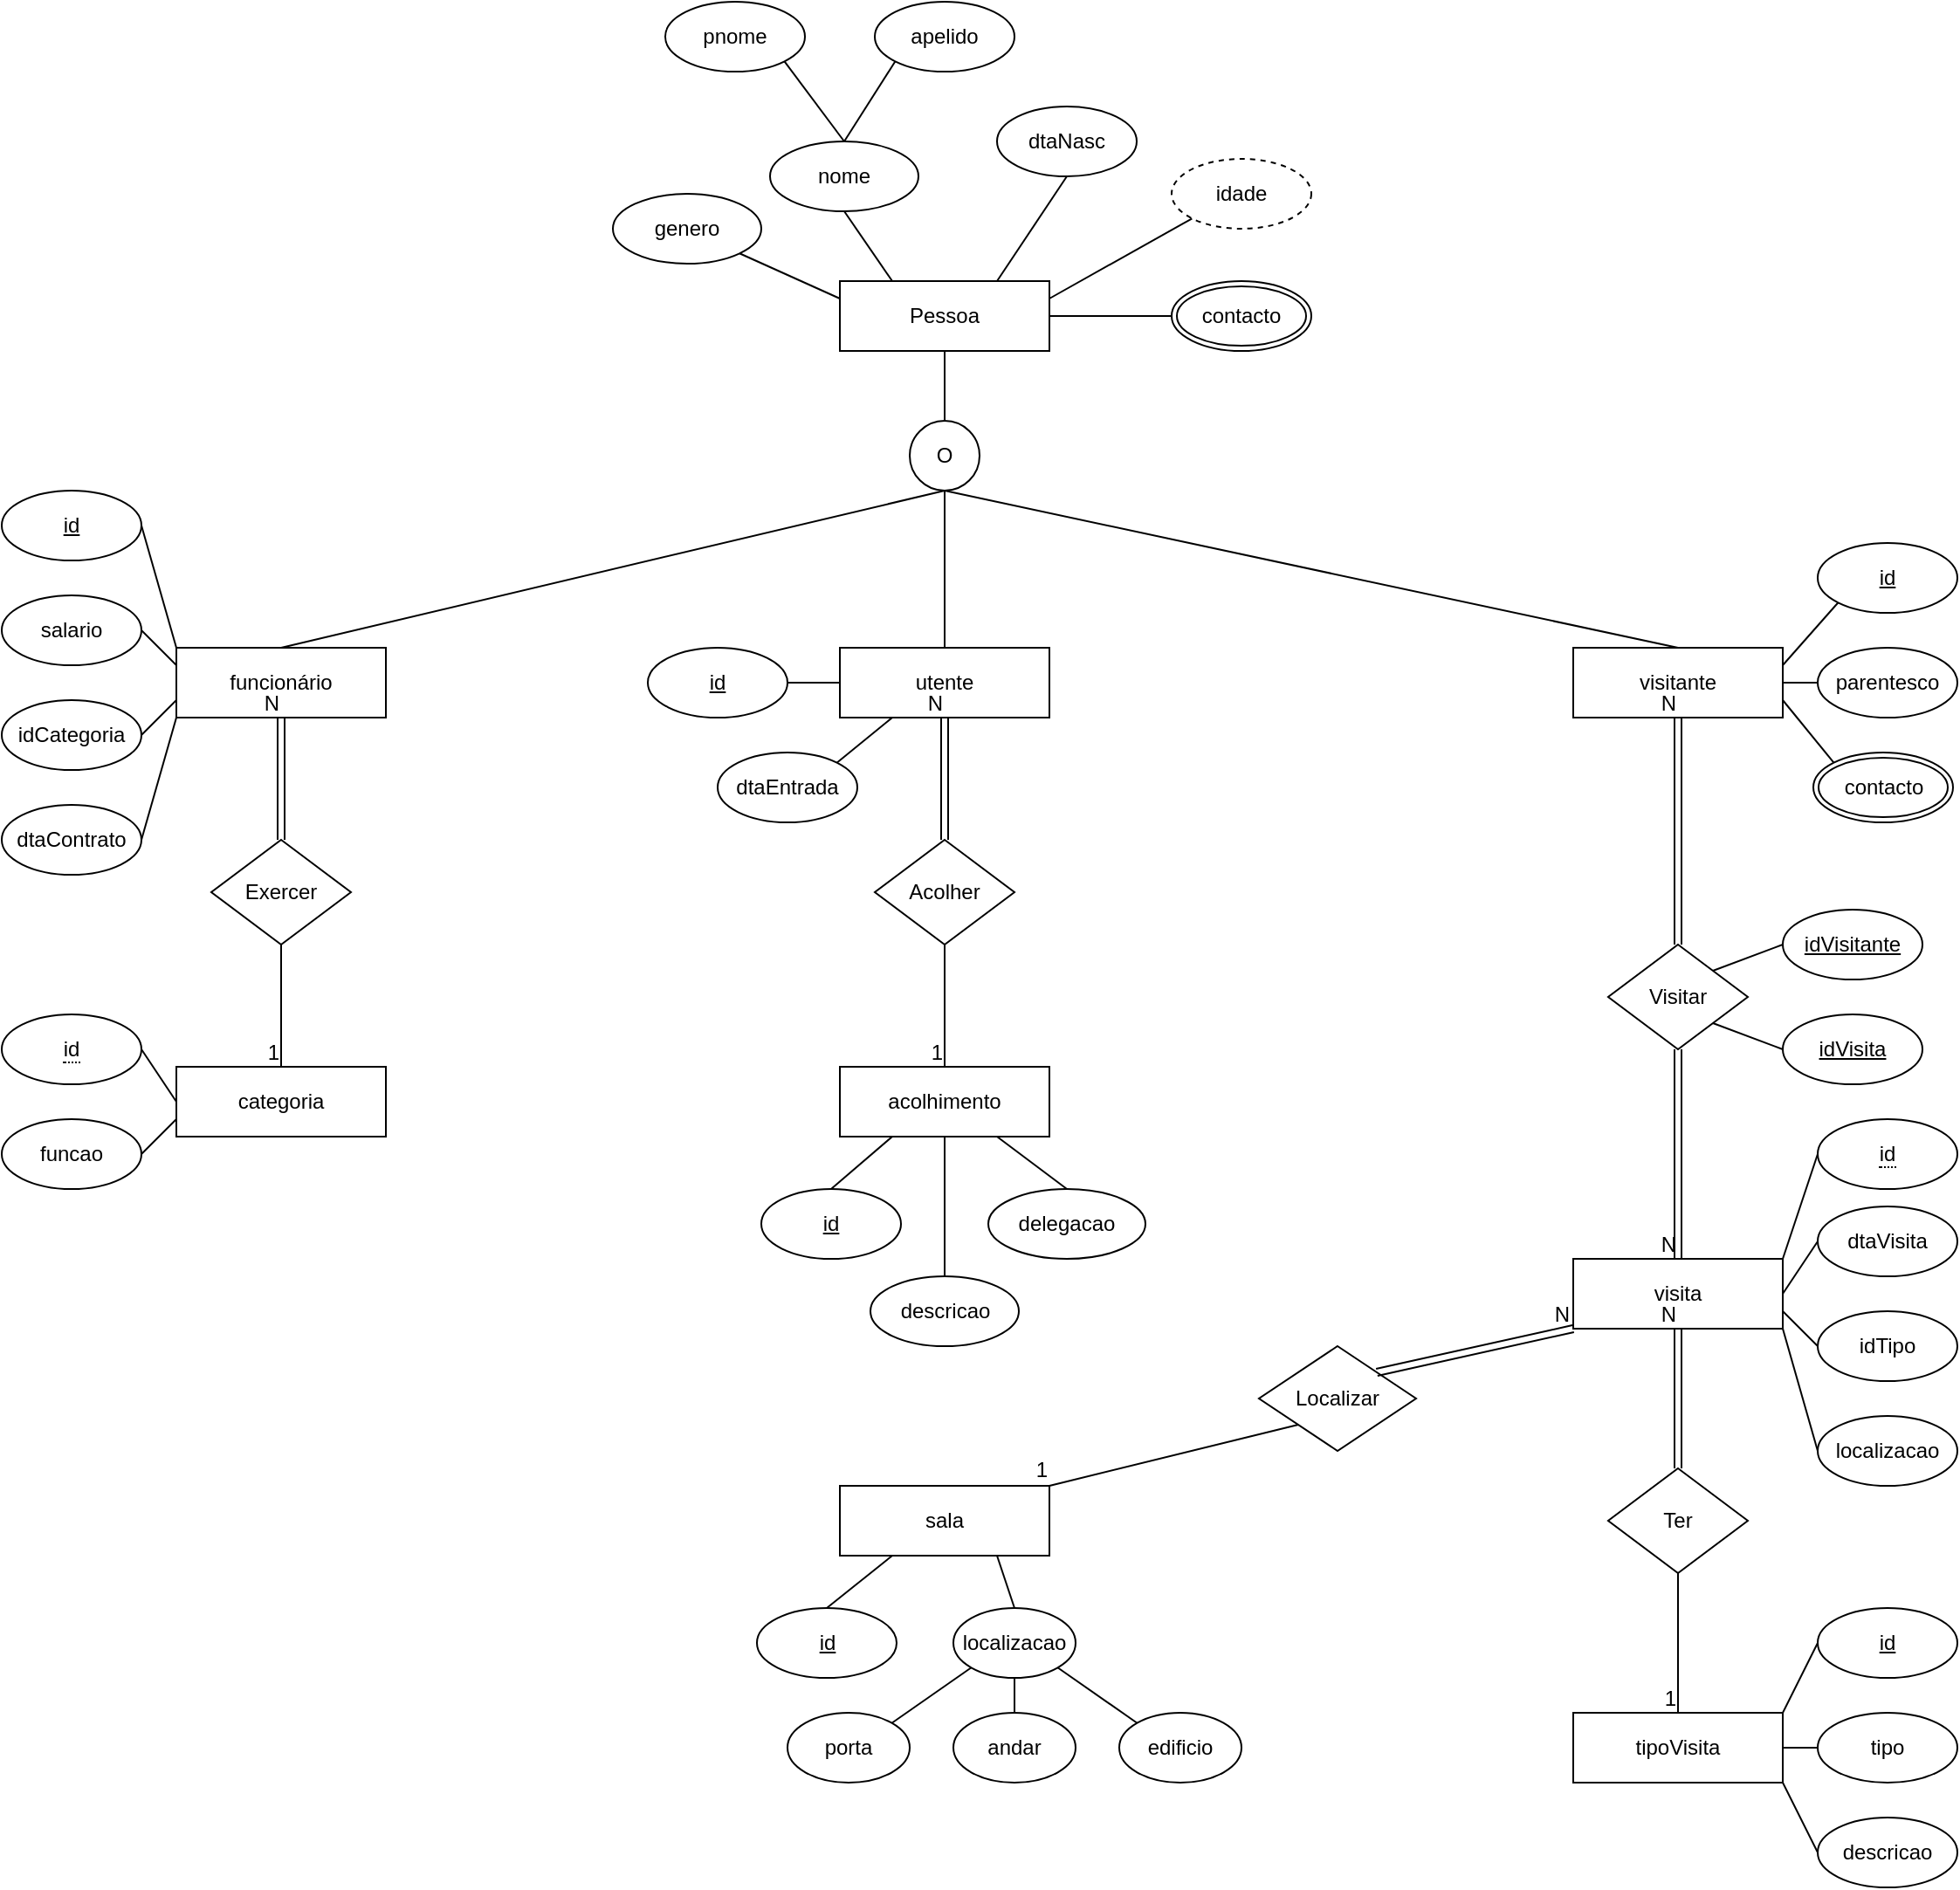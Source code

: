 <mxfile version="21.2.2" type="device">
  <diagram name="Page-1" id="IDW1zoYCDcWy_ZSY_7Tn">
    <mxGraphModel dx="1436" dy="789" grid="1" gridSize="10" guides="1" tooltips="1" connect="1" arrows="1" fold="1" page="1" pageScale="1" pageWidth="850" pageHeight="1100" math="0" shadow="0">
      <root>
        <mxCell id="0" />
        <mxCell id="1" parent="0" />
        <mxCell id="7HSeE0GF_UTyPeysVvRk-8" style="edgeStyle=none;rounded=0;orthogonalLoop=1;jettySize=auto;html=1;exitX=0.25;exitY=0;exitDx=0;exitDy=0;entryX=0.5;entryY=1;entryDx=0;entryDy=0;endArrow=none;endFill=0;" parent="1" source="7HSeE0GF_UTyPeysVvRk-1" target="7HSeE0GF_UTyPeysVvRk-5" edge="1">
          <mxGeometry relative="1" as="geometry" />
        </mxCell>
        <mxCell id="7HSeE0GF_UTyPeysVvRk-9" style="edgeStyle=none;rounded=0;orthogonalLoop=1;jettySize=auto;html=1;exitX=0.75;exitY=0;exitDx=0;exitDy=0;entryX=0.5;entryY=1;entryDx=0;entryDy=0;endArrow=none;endFill=0;" parent="1" source="7HSeE0GF_UTyPeysVvRk-1" target="7HSeE0GF_UTyPeysVvRk-2" edge="1">
          <mxGeometry relative="1" as="geometry" />
        </mxCell>
        <mxCell id="7HSeE0GF_UTyPeysVvRk-11" style="edgeStyle=none;rounded=0;orthogonalLoop=1;jettySize=auto;html=1;exitX=0.5;exitY=1;exitDx=0;exitDy=0;entryX=0.5;entryY=0;entryDx=0;entryDy=0;endArrow=none;endFill=0;" parent="1" source="7HSeE0GF_UTyPeysVvRk-1" target="7HSeE0GF_UTyPeysVvRk-12" edge="1">
          <mxGeometry relative="1" as="geometry">
            <mxPoint x="579.739" y="310.0" as="targetPoint" />
          </mxGeometry>
        </mxCell>
        <mxCell id="7HSeE0GF_UTyPeysVvRk-17" style="edgeStyle=none;rounded=0;orthogonalLoop=1;jettySize=auto;html=1;exitX=1;exitY=0.25;exitDx=0;exitDy=0;entryX=0;entryY=1;entryDx=0;entryDy=0;endArrow=none;endFill=0;" parent="1" source="7HSeE0GF_UTyPeysVvRk-1" target="7HSeE0GF_UTyPeysVvRk-16" edge="1">
          <mxGeometry relative="1" as="geometry" />
        </mxCell>
        <mxCell id="7HSeE0GF_UTyPeysVvRk-32" style="edgeStyle=none;rounded=0;orthogonalLoop=1;jettySize=auto;html=1;exitX=0;exitY=0.25;exitDx=0;exitDy=0;entryX=1;entryY=1;entryDx=0;entryDy=0;endArrow=none;endFill=0;" parent="1" source="7HSeE0GF_UTyPeysVvRk-1" target="7HSeE0GF_UTyPeysVvRk-31" edge="1">
          <mxGeometry relative="1" as="geometry" />
        </mxCell>
        <mxCell id="68fPnLn5W4xRoi9gCENi-2" style="rounded=0;orthogonalLoop=1;jettySize=auto;html=1;exitX=1;exitY=0.5;exitDx=0;exitDy=0;endArrow=none;endFill=0;" parent="1" source="7HSeE0GF_UTyPeysVvRk-1" target="68fPnLn5W4xRoi9gCENi-1" edge="1">
          <mxGeometry relative="1" as="geometry" />
        </mxCell>
        <mxCell id="7HSeE0GF_UTyPeysVvRk-1" value="Pessoa" style="whiteSpace=wrap;html=1;align=center;" parent="1" vertex="1">
          <mxGeometry x="520" y="190" width="120" height="40" as="geometry" />
        </mxCell>
        <mxCell id="7HSeE0GF_UTyPeysVvRk-2" value="dtaNasc" style="ellipse;whiteSpace=wrap;html=1;align=center;" parent="1" vertex="1">
          <mxGeometry x="610" y="90" width="80" height="40" as="geometry" />
        </mxCell>
        <mxCell id="7HSeE0GF_UTyPeysVvRk-3" value="apelido" style="ellipse;whiteSpace=wrap;html=1;align=center;" parent="1" vertex="1">
          <mxGeometry x="540" y="30" width="80" height="40" as="geometry" />
        </mxCell>
        <mxCell id="7HSeE0GF_UTyPeysVvRk-4" value="pnome" style="ellipse;whiteSpace=wrap;html=1;align=center;" parent="1" vertex="1">
          <mxGeometry x="420" y="30" width="80" height="40" as="geometry" />
        </mxCell>
        <mxCell id="7HSeE0GF_UTyPeysVvRk-6" style="edgeStyle=none;rounded=0;orthogonalLoop=1;jettySize=auto;html=1;exitX=0.5;exitY=0;exitDx=0;exitDy=0;entryX=1;entryY=1;entryDx=0;entryDy=0;endArrow=none;endFill=0;" parent="1" source="7HSeE0GF_UTyPeysVvRk-5" target="7HSeE0GF_UTyPeysVvRk-4" edge="1">
          <mxGeometry relative="1" as="geometry" />
        </mxCell>
        <mxCell id="7HSeE0GF_UTyPeysVvRk-7" style="edgeStyle=none;rounded=0;orthogonalLoop=1;jettySize=auto;html=1;exitX=0.5;exitY=0;exitDx=0;exitDy=0;entryX=0;entryY=1;entryDx=0;entryDy=0;endArrow=none;endFill=0;" parent="1" source="7HSeE0GF_UTyPeysVvRk-5" target="7HSeE0GF_UTyPeysVvRk-3" edge="1">
          <mxGeometry relative="1" as="geometry">
            <mxPoint x="523" y="70" as="targetPoint" />
          </mxGeometry>
        </mxCell>
        <mxCell id="7HSeE0GF_UTyPeysVvRk-5" value="nome" style="ellipse;whiteSpace=wrap;html=1;align=center;" parent="1" vertex="1">
          <mxGeometry x="480" y="110" width="85" height="40" as="geometry" />
        </mxCell>
        <mxCell id="7HSeE0GF_UTyPeysVvRk-13" style="edgeStyle=none;rounded=0;orthogonalLoop=1;jettySize=auto;html=1;exitX=0.5;exitY=1;exitDx=0;exitDy=0;entryX=0.5;entryY=0;entryDx=0;entryDy=0;endArrow=none;endFill=0;" parent="1" source="7HSeE0GF_UTyPeysVvRk-12" target="7HSeE0GF_UTyPeysVvRk-18" edge="1">
          <mxGeometry relative="1" as="geometry">
            <mxPoint x="200" y="400.0" as="targetPoint" />
          </mxGeometry>
        </mxCell>
        <mxCell id="7HSeE0GF_UTyPeysVvRk-14" style="edgeStyle=none;rounded=0;orthogonalLoop=1;jettySize=auto;html=1;exitX=0.5;exitY=1;exitDx=0;exitDy=0;entryX=0.5;entryY=0;entryDx=0;entryDy=0;endArrow=none;endFill=0;" parent="1" source="7HSeE0GF_UTyPeysVvRk-12" target="7HSeE0GF_UTyPeysVvRk-20" edge="1">
          <mxGeometry relative="1" as="geometry">
            <mxPoint x="579.739" y="390.0" as="targetPoint" />
          </mxGeometry>
        </mxCell>
        <mxCell id="7HSeE0GF_UTyPeysVvRk-15" style="edgeStyle=none;rounded=0;orthogonalLoop=1;jettySize=auto;html=1;exitX=0.5;exitY=1;exitDx=0;exitDy=0;entryX=0.5;entryY=0;entryDx=0;entryDy=0;endArrow=none;endFill=0;" parent="1" source="7HSeE0GF_UTyPeysVvRk-12" target="7HSeE0GF_UTyPeysVvRk-19" edge="1">
          <mxGeometry relative="1" as="geometry">
            <mxPoint x="640" y="400" as="targetPoint" />
          </mxGeometry>
        </mxCell>
        <mxCell id="7HSeE0GF_UTyPeysVvRk-12" value="O" style="ellipse;whiteSpace=wrap;html=1;aspect=fixed;" parent="1" vertex="1">
          <mxGeometry x="560" y="270" width="40" height="40" as="geometry" />
        </mxCell>
        <mxCell id="7HSeE0GF_UTyPeysVvRk-16" value="idade" style="ellipse;whiteSpace=wrap;html=1;align=center;dashed=1;" parent="1" vertex="1">
          <mxGeometry x="710" y="120" width="80" height="40" as="geometry" />
        </mxCell>
        <mxCell id="7HSeE0GF_UTyPeysVvRk-28" style="edgeStyle=none;rounded=0;orthogonalLoop=1;jettySize=auto;html=1;exitX=0;exitY=0;exitDx=0;exitDy=0;entryX=1;entryY=0.5;entryDx=0;entryDy=0;endArrow=none;endFill=0;" parent="1" source="7HSeE0GF_UTyPeysVvRk-18" target="7HSeE0GF_UTyPeysVvRk-27" edge="1">
          <mxGeometry relative="1" as="geometry" />
        </mxCell>
        <mxCell id="7HSeE0GF_UTyPeysVvRk-29" style="edgeStyle=none;rounded=0;orthogonalLoop=1;jettySize=auto;html=1;exitX=0;exitY=0.75;exitDx=0;exitDy=0;entryX=1;entryY=0.5;entryDx=0;entryDy=0;endArrow=none;endFill=0;" parent="1" source="7HSeE0GF_UTyPeysVvRk-18" target="7HSeE0GF_UTyPeysVvRk-25" edge="1">
          <mxGeometry relative="1" as="geometry" />
        </mxCell>
        <mxCell id="7HSeE0GF_UTyPeysVvRk-30" style="edgeStyle=none;rounded=0;orthogonalLoop=1;jettySize=auto;html=1;exitX=0;exitY=0.25;exitDx=0;exitDy=0;entryX=1;entryY=0.5;entryDx=0;entryDy=0;endArrow=none;endFill=0;" parent="1" source="7HSeE0GF_UTyPeysVvRk-18" target="7HSeE0GF_UTyPeysVvRk-26" edge="1">
          <mxGeometry relative="1" as="geometry" />
        </mxCell>
        <mxCell id="7HSeE0GF_UTyPeysVvRk-33" style="edgeStyle=none;rounded=0;orthogonalLoop=1;jettySize=auto;html=1;exitX=0;exitY=1;exitDx=0;exitDy=0;endArrow=none;endFill=0;entryX=1;entryY=0.5;entryDx=0;entryDy=0;" parent="1" source="7HSeE0GF_UTyPeysVvRk-18" target="7HSeE0GF_UTyPeysVvRk-24" edge="1">
          <mxGeometry relative="1" as="geometry" />
        </mxCell>
        <mxCell id="7HSeE0GF_UTyPeysVvRk-18" value="funcionário" style="whiteSpace=wrap;html=1;align=center;" parent="1" vertex="1">
          <mxGeometry x="140" y="400" width="120" height="40" as="geometry" />
        </mxCell>
        <mxCell id="7HSeE0GF_UTyPeysVvRk-45" value="" style="edgeStyle=none;rounded=0;orthogonalLoop=1;jettySize=auto;html=1;endArrow=none;endFill=0;" parent="1" source="7HSeE0GF_UTyPeysVvRk-19" target="7HSeE0GF_UTyPeysVvRk-38" edge="1">
          <mxGeometry relative="1" as="geometry" />
        </mxCell>
        <mxCell id="7HSeE0GF_UTyPeysVvRk-46" style="edgeStyle=none;rounded=0;orthogonalLoop=1;jettySize=auto;html=1;exitX=1;exitY=0.25;exitDx=0;exitDy=0;entryX=0;entryY=1;entryDx=0;entryDy=0;endArrow=none;endFill=0;" parent="1" source="7HSeE0GF_UTyPeysVvRk-19" target="7HSeE0GF_UTyPeysVvRk-42" edge="1">
          <mxGeometry relative="1" as="geometry" />
        </mxCell>
        <mxCell id="7HSeE0GF_UTyPeysVvRk-47" style="edgeStyle=none;rounded=0;orthogonalLoop=1;jettySize=auto;html=1;exitX=1;exitY=0.75;exitDx=0;exitDy=0;entryX=0;entryY=0;entryDx=0;entryDy=0;endArrow=none;endFill=0;" parent="1" source="7HSeE0GF_UTyPeysVvRk-19" target="7HSeE0GF_UTyPeysVvRk-39" edge="1">
          <mxGeometry relative="1" as="geometry" />
        </mxCell>
        <mxCell id="7HSeE0GF_UTyPeysVvRk-19" value="visitante" style="whiteSpace=wrap;html=1;align=center;" parent="1" vertex="1">
          <mxGeometry x="940" y="400" width="120" height="40" as="geometry" />
        </mxCell>
        <mxCell id="7HSeE0GF_UTyPeysVvRk-34" style="edgeStyle=none;rounded=0;orthogonalLoop=1;jettySize=auto;html=1;exitX=0.25;exitY=1;exitDx=0;exitDy=0;entryX=1;entryY=0;entryDx=0;entryDy=0;endArrow=none;endFill=0;" parent="1" source="7HSeE0GF_UTyPeysVvRk-20" target="7HSeE0GF_UTyPeysVvRk-23" edge="1">
          <mxGeometry relative="1" as="geometry" />
        </mxCell>
        <mxCell id="7HSeE0GF_UTyPeysVvRk-41" style="edgeStyle=none;rounded=0;orthogonalLoop=1;jettySize=auto;html=1;exitX=0;exitY=0.5;exitDx=0;exitDy=0;entryX=1;entryY=0.5;entryDx=0;entryDy=0;endArrow=none;endFill=0;" parent="1" source="7HSeE0GF_UTyPeysVvRk-20" target="7HSeE0GF_UTyPeysVvRk-35" edge="1">
          <mxGeometry relative="1" as="geometry" />
        </mxCell>
        <mxCell id="7HSeE0GF_UTyPeysVvRk-20" value="utente" style="whiteSpace=wrap;html=1;align=center;" parent="1" vertex="1">
          <mxGeometry x="520" y="400" width="120" height="40" as="geometry" />
        </mxCell>
        <mxCell id="7HSeE0GF_UTyPeysVvRk-23" value="dtaEntrada" style="ellipse;whiteSpace=wrap;html=1;align=center;" parent="1" vertex="1">
          <mxGeometry x="450" y="460" width="80" height="40" as="geometry" />
        </mxCell>
        <mxCell id="7HSeE0GF_UTyPeysVvRk-24" value="dtaContrato" style="ellipse;whiteSpace=wrap;html=1;align=center;" parent="1" vertex="1">
          <mxGeometry x="40" y="490" width="80" height="40" as="geometry" />
        </mxCell>
        <mxCell id="7HSeE0GF_UTyPeysVvRk-25" value="idCategoria" style="ellipse;whiteSpace=wrap;html=1;align=center;" parent="1" vertex="1">
          <mxGeometry x="40" y="430" width="80" height="40" as="geometry" />
        </mxCell>
        <mxCell id="7HSeE0GF_UTyPeysVvRk-26" value="salario" style="ellipse;whiteSpace=wrap;html=1;align=center;" parent="1" vertex="1">
          <mxGeometry x="40" y="370" width="80" height="40" as="geometry" />
        </mxCell>
        <mxCell id="7HSeE0GF_UTyPeysVvRk-27" value="id" style="ellipse;whiteSpace=wrap;html=1;align=center;fontStyle=4;" parent="1" vertex="1">
          <mxGeometry x="40" y="310" width="80" height="40" as="geometry" />
        </mxCell>
        <mxCell id="7HSeE0GF_UTyPeysVvRk-31" value="genero" style="ellipse;whiteSpace=wrap;html=1;align=center;" parent="1" vertex="1">
          <mxGeometry x="390" y="140" width="85" height="40" as="geometry" />
        </mxCell>
        <mxCell id="7HSeE0GF_UTyPeysVvRk-35" value="id" style="ellipse;whiteSpace=wrap;html=1;align=center;fontStyle=4;" parent="1" vertex="1">
          <mxGeometry x="410" y="400" width="80" height="40" as="geometry" />
        </mxCell>
        <mxCell id="7HSeE0GF_UTyPeysVvRk-38" value="parentesco" style="ellipse;whiteSpace=wrap;html=1;align=center;" parent="1" vertex="1">
          <mxGeometry x="1080" y="400" width="80" height="40" as="geometry" />
        </mxCell>
        <mxCell id="7HSeE0GF_UTyPeysVvRk-39" value="contacto" style="ellipse;shape=doubleEllipse;margin=3;whiteSpace=wrap;html=1;align=center;" parent="1" vertex="1">
          <mxGeometry x="1077.5" y="460" width="80" height="40" as="geometry" />
        </mxCell>
        <mxCell id="7HSeE0GF_UTyPeysVvRk-42" value="id" style="ellipse;whiteSpace=wrap;html=1;align=center;fontStyle=4;" parent="1" vertex="1">
          <mxGeometry x="1080" y="340" width="80" height="40" as="geometry" />
        </mxCell>
        <mxCell id="7HSeE0GF_UTyPeysVvRk-52" style="edgeStyle=none;rounded=0;orthogonalLoop=1;jettySize=auto;html=1;exitX=0;exitY=0.5;exitDx=0;exitDy=0;entryX=1;entryY=0.5;entryDx=0;entryDy=0;endArrow=none;endFill=0;" parent="1" source="7HSeE0GF_UTyPeysVvRk-48" target="7HSeE0GF_UTyPeysVvRk-49" edge="1">
          <mxGeometry relative="1" as="geometry" />
        </mxCell>
        <mxCell id="7HSeE0GF_UTyPeysVvRk-53" style="edgeStyle=none;rounded=0;orthogonalLoop=1;jettySize=auto;html=1;exitX=0;exitY=0.75;exitDx=0;exitDy=0;entryX=1;entryY=0.5;entryDx=0;entryDy=0;endArrow=none;endFill=0;" parent="1" source="7HSeE0GF_UTyPeysVvRk-48" target="7HSeE0GF_UTyPeysVvRk-51" edge="1">
          <mxGeometry relative="1" as="geometry" />
        </mxCell>
        <mxCell id="7HSeE0GF_UTyPeysVvRk-48" value="categoria" style="whiteSpace=wrap;html=1;align=center;" parent="1" vertex="1">
          <mxGeometry x="140" y="640" width="120" height="40" as="geometry" />
        </mxCell>
        <mxCell id="7HSeE0GF_UTyPeysVvRk-49" value="&lt;span style=&quot;border-bottom: 1px dotted&quot;&gt;id&lt;/span&gt;" style="ellipse;whiteSpace=wrap;html=1;align=center;" parent="1" vertex="1">
          <mxGeometry x="40" y="610" width="80" height="40" as="geometry" />
        </mxCell>
        <mxCell id="7HSeE0GF_UTyPeysVvRk-51" value="funcao" style="ellipse;whiteSpace=wrap;html=1;align=center;" parent="1" vertex="1">
          <mxGeometry x="40" y="670" width="80" height="40" as="geometry" />
        </mxCell>
        <mxCell id="7HSeE0GF_UTyPeysVvRk-65" style="edgeStyle=none;rounded=0;orthogonalLoop=1;jettySize=auto;html=1;exitX=1;exitY=0.5;exitDx=0;exitDy=0;entryX=0;entryY=0.5;entryDx=0;entryDy=0;endArrow=none;endFill=0;" parent="1" source="7HSeE0GF_UTyPeysVvRk-56" target="7HSeE0GF_UTyPeysVvRk-58" edge="1">
          <mxGeometry relative="1" as="geometry" />
        </mxCell>
        <mxCell id="7HSeE0GF_UTyPeysVvRk-66" style="edgeStyle=none;rounded=0;orthogonalLoop=1;jettySize=auto;html=1;exitX=1;exitY=0;exitDx=0;exitDy=0;entryX=0;entryY=0.5;entryDx=0;entryDy=0;endArrow=none;endFill=0;" parent="1" source="7HSeE0GF_UTyPeysVvRk-56" target="7HSeE0GF_UTyPeysVvRk-57" edge="1">
          <mxGeometry relative="1" as="geometry">
            <mxPoint x="1089.216" y="720.002" as="targetPoint" />
          </mxGeometry>
        </mxCell>
        <mxCell id="7HSeE0GF_UTyPeysVvRk-67" style="edgeStyle=none;rounded=0;orthogonalLoop=1;jettySize=auto;html=1;exitX=1;exitY=0.75;exitDx=0;exitDy=0;endArrow=none;endFill=0;entryX=0;entryY=0.5;entryDx=0;entryDy=0;" parent="1" source="7HSeE0GF_UTyPeysVvRk-56" target="7HSeE0GF_UTyPeysVvRk-69" edge="1">
          <mxGeometry relative="1" as="geometry">
            <mxPoint x="1090" y="835.86" as="targetPoint" />
          </mxGeometry>
        </mxCell>
        <mxCell id="7HSeE0GF_UTyPeysVvRk-68" style="edgeStyle=none;rounded=0;orthogonalLoop=1;jettySize=auto;html=1;exitX=1;exitY=1;exitDx=0;exitDy=0;entryX=0;entryY=0.5;entryDx=0;entryDy=0;endArrow=none;endFill=0;" parent="1" source="7HSeE0GF_UTyPeysVvRk-56" target="7HSeE0GF_UTyPeysVvRk-64" edge="1">
          <mxGeometry relative="1" as="geometry">
            <mxPoint x="1080" y="886.448" as="targetPoint" />
          </mxGeometry>
        </mxCell>
        <mxCell id="7HSeE0GF_UTyPeysVvRk-56" value="visita" style="whiteSpace=wrap;html=1;align=center;" parent="1" vertex="1">
          <mxGeometry x="940" y="750" width="120" height="40" as="geometry" />
        </mxCell>
        <mxCell id="7HSeE0GF_UTyPeysVvRk-57" value="&lt;span style=&quot;border-bottom: 1px dotted&quot;&gt;id&lt;/span&gt;" style="ellipse;whiteSpace=wrap;html=1;align=center;" parent="1" vertex="1">
          <mxGeometry x="1080" y="670" width="80" height="40" as="geometry" />
        </mxCell>
        <mxCell id="7HSeE0GF_UTyPeysVvRk-58" value="dtaVisita" style="ellipse;whiteSpace=wrap;html=1;align=center;" parent="1" vertex="1">
          <mxGeometry x="1080" y="720" width="80" height="40" as="geometry" />
        </mxCell>
        <mxCell id="7HSeE0GF_UTyPeysVvRk-64" value="localizacao" style="ellipse;whiteSpace=wrap;html=1;align=center;" parent="1" vertex="1">
          <mxGeometry x="1080" y="840" width="80" height="40" as="geometry" />
        </mxCell>
        <mxCell id="7HSeE0GF_UTyPeysVvRk-69" value="idTipo" style="ellipse;whiteSpace=wrap;html=1;align=center;" parent="1" vertex="1">
          <mxGeometry x="1080" y="780" width="80" height="40" as="geometry" />
        </mxCell>
        <mxCell id="7HSeE0GF_UTyPeysVvRk-79" style="edgeStyle=none;rounded=0;orthogonalLoop=1;jettySize=auto;html=1;exitX=1;exitY=0;exitDx=0;exitDy=0;entryX=0;entryY=0.5;entryDx=0;entryDy=0;endArrow=none;endFill=0;" parent="1" source="7HSeE0GF_UTyPeysVvRk-70" target="7HSeE0GF_UTyPeysVvRk-73" edge="1">
          <mxGeometry relative="1" as="geometry" />
        </mxCell>
        <mxCell id="7HSeE0GF_UTyPeysVvRk-80" style="edgeStyle=none;rounded=0;orthogonalLoop=1;jettySize=auto;html=1;exitX=1;exitY=0.5;exitDx=0;exitDy=0;entryX=0;entryY=0.5;entryDx=0;entryDy=0;endArrow=none;endFill=0;" parent="1" source="7HSeE0GF_UTyPeysVvRk-70" target="7HSeE0GF_UTyPeysVvRk-74" edge="1">
          <mxGeometry relative="1" as="geometry" />
        </mxCell>
        <mxCell id="7HSeE0GF_UTyPeysVvRk-81" style="edgeStyle=none;rounded=0;orthogonalLoop=1;jettySize=auto;html=1;exitX=1;exitY=1;exitDx=0;exitDy=0;entryX=0;entryY=0.5;entryDx=0;entryDy=0;endArrow=none;endFill=0;" parent="1" source="7HSeE0GF_UTyPeysVvRk-70" target="7HSeE0GF_UTyPeysVvRk-75" edge="1">
          <mxGeometry relative="1" as="geometry" />
        </mxCell>
        <mxCell id="7HSeE0GF_UTyPeysVvRk-70" value="tipoVisita" style="whiteSpace=wrap;html=1;align=center;" parent="1" vertex="1">
          <mxGeometry x="940" y="1010" width="120" height="40" as="geometry" />
        </mxCell>
        <mxCell id="7HSeE0GF_UTyPeysVvRk-72" style="edgeStyle=none;rounded=0;orthogonalLoop=1;jettySize=auto;html=1;exitX=0.5;exitY=1;exitDx=0;exitDy=0;" parent="1" source="7HSeE0GF_UTyPeysVvRk-69" target="7HSeE0GF_UTyPeysVvRk-69" edge="1">
          <mxGeometry relative="1" as="geometry" />
        </mxCell>
        <mxCell id="7HSeE0GF_UTyPeysVvRk-73" value="id" style="ellipse;whiteSpace=wrap;html=1;align=center;fontStyle=4;" parent="1" vertex="1">
          <mxGeometry x="1080" y="950" width="80" height="40" as="geometry" />
        </mxCell>
        <mxCell id="7HSeE0GF_UTyPeysVvRk-74" value="tipo" style="ellipse;whiteSpace=wrap;html=1;align=center;" parent="1" vertex="1">
          <mxGeometry x="1080" y="1010" width="80" height="40" as="geometry" />
        </mxCell>
        <mxCell id="7HSeE0GF_UTyPeysVvRk-75" value="descricao" style="ellipse;whiteSpace=wrap;html=1;align=center;" parent="1" vertex="1">
          <mxGeometry x="1080" y="1070" width="80" height="40" as="geometry" />
        </mxCell>
        <mxCell id="7HSeE0GF_UTyPeysVvRk-86" value="porta" style="ellipse;whiteSpace=wrap;html=1;align=center;" parent="1" vertex="1">
          <mxGeometry x="490" y="1010" width="70" height="40" as="geometry" />
        </mxCell>
        <mxCell id="7HSeE0GF_UTyPeysVvRk-87" value="andar" style="ellipse;whiteSpace=wrap;html=1;align=center;" parent="1" vertex="1">
          <mxGeometry x="585" y="1010" width="70" height="40" as="geometry" />
        </mxCell>
        <mxCell id="7HSeE0GF_UTyPeysVvRk-88" value="edificio" style="ellipse;whiteSpace=wrap;html=1;align=center;" parent="1" vertex="1">
          <mxGeometry x="680" y="1010" width="70" height="40" as="geometry" />
        </mxCell>
        <mxCell id="7HSeE0GF_UTyPeysVvRk-97" style="edgeStyle=none;rounded=0;orthogonalLoop=1;jettySize=auto;html=1;exitX=0.25;exitY=1;exitDx=0;exitDy=0;entryX=0.5;entryY=0;entryDx=0;entryDy=0;endArrow=none;endFill=0;" parent="1" source="7HSeE0GF_UTyPeysVvRk-90" target="7HSeE0GF_UTyPeysVvRk-92" edge="1">
          <mxGeometry relative="1" as="geometry" />
        </mxCell>
        <mxCell id="7HSeE0GF_UTyPeysVvRk-98" style="edgeStyle=none;rounded=0;orthogonalLoop=1;jettySize=auto;html=1;exitX=0.75;exitY=1;exitDx=0;exitDy=0;entryX=0.5;entryY=0;entryDx=0;entryDy=0;endArrow=none;endFill=0;" parent="1" source="7HSeE0GF_UTyPeysVvRk-90" target="7HSeE0GF_UTyPeysVvRk-91" edge="1">
          <mxGeometry relative="1" as="geometry">
            <mxPoint x="460" y="950.0" as="sourcePoint" />
          </mxGeometry>
        </mxCell>
        <mxCell id="7HSeE0GF_UTyPeysVvRk-90" value="sala" style="whiteSpace=wrap;html=1;align=center;" parent="1" vertex="1">
          <mxGeometry x="520" y="880" width="120" height="40" as="geometry" />
        </mxCell>
        <mxCell id="7HSeE0GF_UTyPeysVvRk-94" style="edgeStyle=none;rounded=0;orthogonalLoop=1;jettySize=auto;html=1;exitX=0;exitY=1;exitDx=0;exitDy=0;entryX=1;entryY=0;entryDx=0;entryDy=0;endArrow=none;endFill=0;" parent="1" source="7HSeE0GF_UTyPeysVvRk-91" target="7HSeE0GF_UTyPeysVvRk-86" edge="1">
          <mxGeometry relative="1" as="geometry" />
        </mxCell>
        <mxCell id="7HSeE0GF_UTyPeysVvRk-95" style="edgeStyle=none;rounded=0;orthogonalLoop=1;jettySize=auto;html=1;exitX=0.5;exitY=1;exitDx=0;exitDy=0;entryX=0.5;entryY=0;entryDx=0;entryDy=0;endArrow=none;endFill=0;" parent="1" source="7HSeE0GF_UTyPeysVvRk-91" target="7HSeE0GF_UTyPeysVvRk-87" edge="1">
          <mxGeometry relative="1" as="geometry" />
        </mxCell>
        <mxCell id="7HSeE0GF_UTyPeysVvRk-96" style="edgeStyle=none;rounded=0;orthogonalLoop=1;jettySize=auto;html=1;exitX=1;exitY=1;exitDx=0;exitDy=0;entryX=0;entryY=0;entryDx=0;entryDy=0;endArrow=none;endFill=0;" parent="1" source="7HSeE0GF_UTyPeysVvRk-91" target="7HSeE0GF_UTyPeysVvRk-88" edge="1">
          <mxGeometry relative="1" as="geometry" />
        </mxCell>
        <mxCell id="7HSeE0GF_UTyPeysVvRk-91" value="localizacao" style="ellipse;whiteSpace=wrap;html=1;align=center;" parent="1" vertex="1">
          <mxGeometry x="585" y="950" width="70" height="40" as="geometry" />
        </mxCell>
        <mxCell id="7HSeE0GF_UTyPeysVvRk-92" value="id" style="ellipse;whiteSpace=wrap;html=1;align=center;fontStyle=4;" parent="1" vertex="1">
          <mxGeometry x="472.5" y="950" width="80" height="40" as="geometry" />
        </mxCell>
        <mxCell id="7HSeE0GF_UTyPeysVvRk-93" style="edgeStyle=none;rounded=0;orthogonalLoop=1;jettySize=auto;html=1;exitX=0;exitY=0;exitDx=0;exitDy=0;" parent="1" source="7HSeE0GF_UTyPeysVvRk-92" target="7HSeE0GF_UTyPeysVvRk-92" edge="1">
          <mxGeometry relative="1" as="geometry" />
        </mxCell>
        <mxCell id="7HSeE0GF_UTyPeysVvRk-103" style="edgeStyle=none;rounded=0;orthogonalLoop=1;jettySize=auto;html=1;exitX=0.25;exitY=1;exitDx=0;exitDy=0;entryX=0.5;entryY=0;entryDx=0;entryDy=0;endArrow=none;endFill=0;" parent="1" source="7HSeE0GF_UTyPeysVvRk-99" target="7HSeE0GF_UTyPeysVvRk-100" edge="1">
          <mxGeometry relative="1" as="geometry" />
        </mxCell>
        <mxCell id="7HSeE0GF_UTyPeysVvRk-104" style="edgeStyle=none;rounded=0;orthogonalLoop=1;jettySize=auto;html=1;exitX=0.5;exitY=1;exitDx=0;exitDy=0;entryX=0.5;entryY=0;entryDx=0;entryDy=0;endArrow=none;endFill=0;" parent="1" source="7HSeE0GF_UTyPeysVvRk-99" target="7HSeE0GF_UTyPeysVvRk-102" edge="1">
          <mxGeometry relative="1" as="geometry" />
        </mxCell>
        <mxCell id="7HSeE0GF_UTyPeysVvRk-105" style="edgeStyle=none;rounded=0;orthogonalLoop=1;jettySize=auto;html=1;exitX=0.75;exitY=1;exitDx=0;exitDy=0;entryX=0.5;entryY=0;entryDx=0;entryDy=0;endArrow=none;endFill=0;" parent="1" source="7HSeE0GF_UTyPeysVvRk-99" target="7HSeE0GF_UTyPeysVvRk-101" edge="1">
          <mxGeometry relative="1" as="geometry" />
        </mxCell>
        <mxCell id="7HSeE0GF_UTyPeysVvRk-99" value="acolhimento" style="whiteSpace=wrap;html=1;align=center;" parent="1" vertex="1">
          <mxGeometry x="520" y="640" width="120" height="40" as="geometry" />
        </mxCell>
        <mxCell id="7HSeE0GF_UTyPeysVvRk-100" value="id" style="ellipse;whiteSpace=wrap;html=1;align=center;fontStyle=4;" parent="1" vertex="1">
          <mxGeometry x="475" y="710" width="80" height="40" as="geometry" />
        </mxCell>
        <mxCell id="7HSeE0GF_UTyPeysVvRk-101" value="delegacao" style="ellipse;whiteSpace=wrap;html=1;align=center;" parent="1" vertex="1">
          <mxGeometry x="605" y="710" width="90" height="40" as="geometry" />
        </mxCell>
        <mxCell id="7HSeE0GF_UTyPeysVvRk-102" value="descricao" style="ellipse;whiteSpace=wrap;html=1;align=center;" parent="1" vertex="1">
          <mxGeometry x="537.5" y="760" width="85" height="40" as="geometry" />
        </mxCell>
        <mxCell id="68fPnLn5W4xRoi9gCENi-1" value="contacto" style="ellipse;shape=doubleEllipse;margin=3;whiteSpace=wrap;html=1;align=center;" parent="1" vertex="1">
          <mxGeometry x="710" y="190" width="80" height="40" as="geometry" />
        </mxCell>
        <mxCell id="jxQwrlqiX_QG084GHGnS-50" style="edgeStyle=none;rounded=0;orthogonalLoop=1;jettySize=auto;html=1;exitX=1;exitY=0;exitDx=0;exitDy=0;entryX=0;entryY=0.5;entryDx=0;entryDy=0;endArrow=none;endFill=0;" edge="1" parent="1" source="jxQwrlqiX_QG084GHGnS-1" target="jxQwrlqiX_QG084GHGnS-51">
          <mxGeometry relative="1" as="geometry">
            <mxPoint x="1160" y="560.0" as="targetPoint" />
          </mxGeometry>
        </mxCell>
        <mxCell id="jxQwrlqiX_QG084GHGnS-53" style="edgeStyle=none;rounded=0;orthogonalLoop=1;jettySize=auto;html=1;exitX=1;exitY=1;exitDx=0;exitDy=0;entryX=0;entryY=0.5;entryDx=0;entryDy=0;endArrow=none;endFill=0;" edge="1" parent="1" source="jxQwrlqiX_QG084GHGnS-1" target="jxQwrlqiX_QG084GHGnS-52">
          <mxGeometry relative="1" as="geometry" />
        </mxCell>
        <mxCell id="jxQwrlqiX_QG084GHGnS-1" value="Visitar" style="shape=rhombus;perimeter=rhombusPerimeter;whiteSpace=wrap;html=1;align=center;" vertex="1" parent="1">
          <mxGeometry x="960" y="570" width="80" height="60" as="geometry" />
        </mxCell>
        <mxCell id="jxQwrlqiX_QG084GHGnS-4" value="Ter" style="shape=rhombus;perimeter=rhombusPerimeter;whiteSpace=wrap;html=1;align=center;" vertex="1" parent="1">
          <mxGeometry x="960" y="870" width="80" height="60" as="geometry" />
        </mxCell>
        <mxCell id="jxQwrlqiX_QG084GHGnS-5" value="Localizar" style="shape=rhombus;perimeter=rhombusPerimeter;whiteSpace=wrap;html=1;align=center;" vertex="1" parent="1">
          <mxGeometry x="760" y="800" width="90" height="60" as="geometry" />
        </mxCell>
        <mxCell id="jxQwrlqiX_QG084GHGnS-6" value="Exercer" style="shape=rhombus;perimeter=rhombusPerimeter;whiteSpace=wrap;html=1;align=center;" vertex="1" parent="1">
          <mxGeometry x="160" y="510" width="80" height="60" as="geometry" />
        </mxCell>
        <mxCell id="jxQwrlqiX_QG084GHGnS-7" value="" style="shape=link;html=1;rounded=0;entryX=0.5;entryY=1;entryDx=0;entryDy=0;exitX=0.5;exitY=0;exitDx=0;exitDy=0;" edge="1" parent="1" source="jxQwrlqiX_QG084GHGnS-6" target="7HSeE0GF_UTyPeysVvRk-18">
          <mxGeometry relative="1" as="geometry">
            <mxPoint x="50" y="500" as="sourcePoint" />
            <mxPoint x="210" y="500" as="targetPoint" />
          </mxGeometry>
        </mxCell>
        <mxCell id="jxQwrlqiX_QG084GHGnS-8" value="N" style="resizable=0;html=1;whiteSpace=wrap;align=right;verticalAlign=bottom;" connectable="0" vertex="1" parent="jxQwrlqiX_QG084GHGnS-7">
          <mxGeometry x="1" relative="1" as="geometry" />
        </mxCell>
        <mxCell id="jxQwrlqiX_QG084GHGnS-9" value="" style="endArrow=none;html=1;rounded=0;entryX=0.5;entryY=0;entryDx=0;entryDy=0;exitX=0.5;exitY=1;exitDx=0;exitDy=0;" edge="1" parent="1" source="jxQwrlqiX_QG084GHGnS-6" target="7HSeE0GF_UTyPeysVvRk-48">
          <mxGeometry relative="1" as="geometry">
            <mxPoint x="60" y="600" as="sourcePoint" />
            <mxPoint x="220" y="600" as="targetPoint" />
          </mxGeometry>
        </mxCell>
        <mxCell id="jxQwrlqiX_QG084GHGnS-10" value="1" style="resizable=0;html=1;whiteSpace=wrap;align=right;verticalAlign=bottom;" connectable="0" vertex="1" parent="jxQwrlqiX_QG084GHGnS-9">
          <mxGeometry x="1" relative="1" as="geometry" />
        </mxCell>
        <mxCell id="jxQwrlqiX_QG084GHGnS-14" value="" style="shape=link;html=1;rounded=0;entryX=0.5;entryY=0;entryDx=0;entryDy=0;exitX=0.5;exitY=1;exitDx=0;exitDy=0;" edge="1" parent="1" source="jxQwrlqiX_QG084GHGnS-1" target="7HSeE0GF_UTyPeysVvRk-56">
          <mxGeometry relative="1" as="geometry">
            <mxPoint x="1000" y="680" as="sourcePoint" />
            <mxPoint x="930" y="740" as="targetPoint" />
          </mxGeometry>
        </mxCell>
        <mxCell id="jxQwrlqiX_QG084GHGnS-15" value="N" style="resizable=0;html=1;whiteSpace=wrap;align=right;verticalAlign=bottom;" connectable="0" vertex="1" parent="jxQwrlqiX_QG084GHGnS-14">
          <mxGeometry x="1" relative="1" as="geometry" />
        </mxCell>
        <mxCell id="jxQwrlqiX_QG084GHGnS-16" value="" style="shape=link;html=1;rounded=0;entryX=0.5;entryY=1;entryDx=0;entryDy=0;" edge="1" parent="1" source="jxQwrlqiX_QG084GHGnS-4" target="7HSeE0GF_UTyPeysVvRk-56">
          <mxGeometry relative="1" as="geometry">
            <mxPoint x="1000" y="875.86" as="sourcePoint" />
            <mxPoint x="1010" y="845.86" as="targetPoint" />
          </mxGeometry>
        </mxCell>
        <mxCell id="jxQwrlqiX_QG084GHGnS-17" value="N" style="resizable=0;html=1;whiteSpace=wrap;align=right;verticalAlign=bottom;" connectable="0" vertex="1" parent="jxQwrlqiX_QG084GHGnS-16">
          <mxGeometry x="1" relative="1" as="geometry" />
        </mxCell>
        <mxCell id="jxQwrlqiX_QG084GHGnS-18" value="" style="endArrow=none;html=1;rounded=0;entryX=0.5;entryY=0;entryDx=0;entryDy=0;exitX=0.5;exitY=1;exitDx=0;exitDy=0;" edge="1" parent="1" source="jxQwrlqiX_QG084GHGnS-4" target="7HSeE0GF_UTyPeysVvRk-70">
          <mxGeometry relative="1" as="geometry">
            <mxPoint x="460" y="970" as="sourcePoint" />
            <mxPoint x="620" y="969" as="targetPoint" />
          </mxGeometry>
        </mxCell>
        <mxCell id="jxQwrlqiX_QG084GHGnS-19" value="1" style="resizable=0;html=1;whiteSpace=wrap;align=right;verticalAlign=bottom;" connectable="0" vertex="1" parent="jxQwrlqiX_QG084GHGnS-18">
          <mxGeometry x="1" relative="1" as="geometry" />
        </mxCell>
        <mxCell id="jxQwrlqiX_QG084GHGnS-20" value="" style="shape=link;html=1;rounded=0;entryX=0;entryY=1;entryDx=0;entryDy=0;exitX=1;exitY=0;exitDx=0;exitDy=0;" edge="1" parent="1" source="jxQwrlqiX_QG084GHGnS-5" target="7HSeE0GF_UTyPeysVvRk-56">
          <mxGeometry relative="1" as="geometry">
            <mxPoint x="695" y="700" as="sourcePoint" />
            <mxPoint x="855" y="700" as="targetPoint" />
          </mxGeometry>
        </mxCell>
        <mxCell id="jxQwrlqiX_QG084GHGnS-21" value="N" style="resizable=0;html=1;whiteSpace=wrap;align=right;verticalAlign=bottom;" connectable="0" vertex="1" parent="jxQwrlqiX_QG084GHGnS-20">
          <mxGeometry x="1" relative="1" as="geometry" />
        </mxCell>
        <mxCell id="jxQwrlqiX_QG084GHGnS-22" value="" style="endArrow=none;html=1;rounded=0;entryX=1;entryY=0;entryDx=0;entryDy=0;exitX=0;exitY=1;exitDx=0;exitDy=0;" edge="1" parent="1" source="jxQwrlqiX_QG084GHGnS-5" target="7HSeE0GF_UTyPeysVvRk-90">
          <mxGeometry relative="1" as="geometry">
            <mxPoint x="632.5" y="800" as="sourcePoint" />
            <mxPoint x="792.5" y="800" as="targetPoint" />
          </mxGeometry>
        </mxCell>
        <mxCell id="jxQwrlqiX_QG084GHGnS-23" value="1" style="resizable=0;html=1;whiteSpace=wrap;align=right;verticalAlign=bottom;" connectable="0" vertex="1" parent="jxQwrlqiX_QG084GHGnS-22">
          <mxGeometry x="1" relative="1" as="geometry" />
        </mxCell>
        <mxCell id="jxQwrlqiX_QG084GHGnS-41" value="Acolher" style="shape=rhombus;perimeter=rhombusPerimeter;whiteSpace=wrap;html=1;align=center;" vertex="1" parent="1">
          <mxGeometry x="540" y="510" width="80" height="60" as="geometry" />
        </mxCell>
        <mxCell id="jxQwrlqiX_QG084GHGnS-42" value="" style="shape=link;html=1;rounded=0;exitX=0.5;exitY=0;exitDx=0;exitDy=0;entryX=0.5;entryY=1;entryDx=0;entryDy=0;" edge="1" parent="1" source="jxQwrlqiX_QG084GHGnS-41" target="7HSeE0GF_UTyPeysVvRk-20">
          <mxGeometry relative="1" as="geometry">
            <mxPoint x="440" y="490" as="sourcePoint" />
            <mxPoint x="570" y="450" as="targetPoint" />
          </mxGeometry>
        </mxCell>
        <mxCell id="jxQwrlqiX_QG084GHGnS-43" value="N" style="resizable=0;html=1;whiteSpace=wrap;align=right;verticalAlign=bottom;" connectable="0" vertex="1" parent="jxQwrlqiX_QG084GHGnS-42">
          <mxGeometry x="1" relative="1" as="geometry" />
        </mxCell>
        <mxCell id="jxQwrlqiX_QG084GHGnS-44" value="" style="endArrow=none;html=1;rounded=0;entryX=0.5;entryY=0;entryDx=0;entryDy=0;exitX=0.5;exitY=1;exitDx=0;exitDy=0;" edge="1" parent="1" source="jxQwrlqiX_QG084GHGnS-41" target="7HSeE0GF_UTyPeysVvRk-99">
          <mxGeometry relative="1" as="geometry">
            <mxPoint x="450" y="460" as="sourcePoint" />
            <mxPoint x="610" y="460" as="targetPoint" />
          </mxGeometry>
        </mxCell>
        <mxCell id="jxQwrlqiX_QG084GHGnS-45" value="1" style="resizable=0;html=1;whiteSpace=wrap;align=right;verticalAlign=bottom;" connectable="0" vertex="1" parent="jxQwrlqiX_QG084GHGnS-44">
          <mxGeometry x="1" relative="1" as="geometry" />
        </mxCell>
        <mxCell id="jxQwrlqiX_QG084GHGnS-48" value="" style="shape=link;html=1;rounded=0;entryX=0.5;entryY=1;entryDx=0;entryDy=0;exitX=0.5;exitY=0;exitDx=0;exitDy=0;" edge="1" parent="1" source="jxQwrlqiX_QG084GHGnS-1" target="7HSeE0GF_UTyPeysVvRk-19">
          <mxGeometry relative="1" as="geometry">
            <mxPoint x="840" y="460" as="sourcePoint" />
            <mxPoint x="1000" y="460" as="targetPoint" />
          </mxGeometry>
        </mxCell>
        <mxCell id="jxQwrlqiX_QG084GHGnS-49" value="N" style="resizable=0;html=1;whiteSpace=wrap;align=right;verticalAlign=bottom;" connectable="0" vertex="1" parent="jxQwrlqiX_QG084GHGnS-48">
          <mxGeometry x="1" relative="1" as="geometry" />
        </mxCell>
        <mxCell id="jxQwrlqiX_QG084GHGnS-51" value="idVisitante" style="ellipse;whiteSpace=wrap;html=1;align=center;fontStyle=4;" vertex="1" parent="1">
          <mxGeometry x="1060" y="550" width="80" height="40" as="geometry" />
        </mxCell>
        <mxCell id="jxQwrlqiX_QG084GHGnS-52" value="idVisita" style="ellipse;whiteSpace=wrap;html=1;align=center;fontStyle=4;" vertex="1" parent="1">
          <mxGeometry x="1060" y="610" width="80" height="40" as="geometry" />
        </mxCell>
      </root>
    </mxGraphModel>
  </diagram>
</mxfile>
